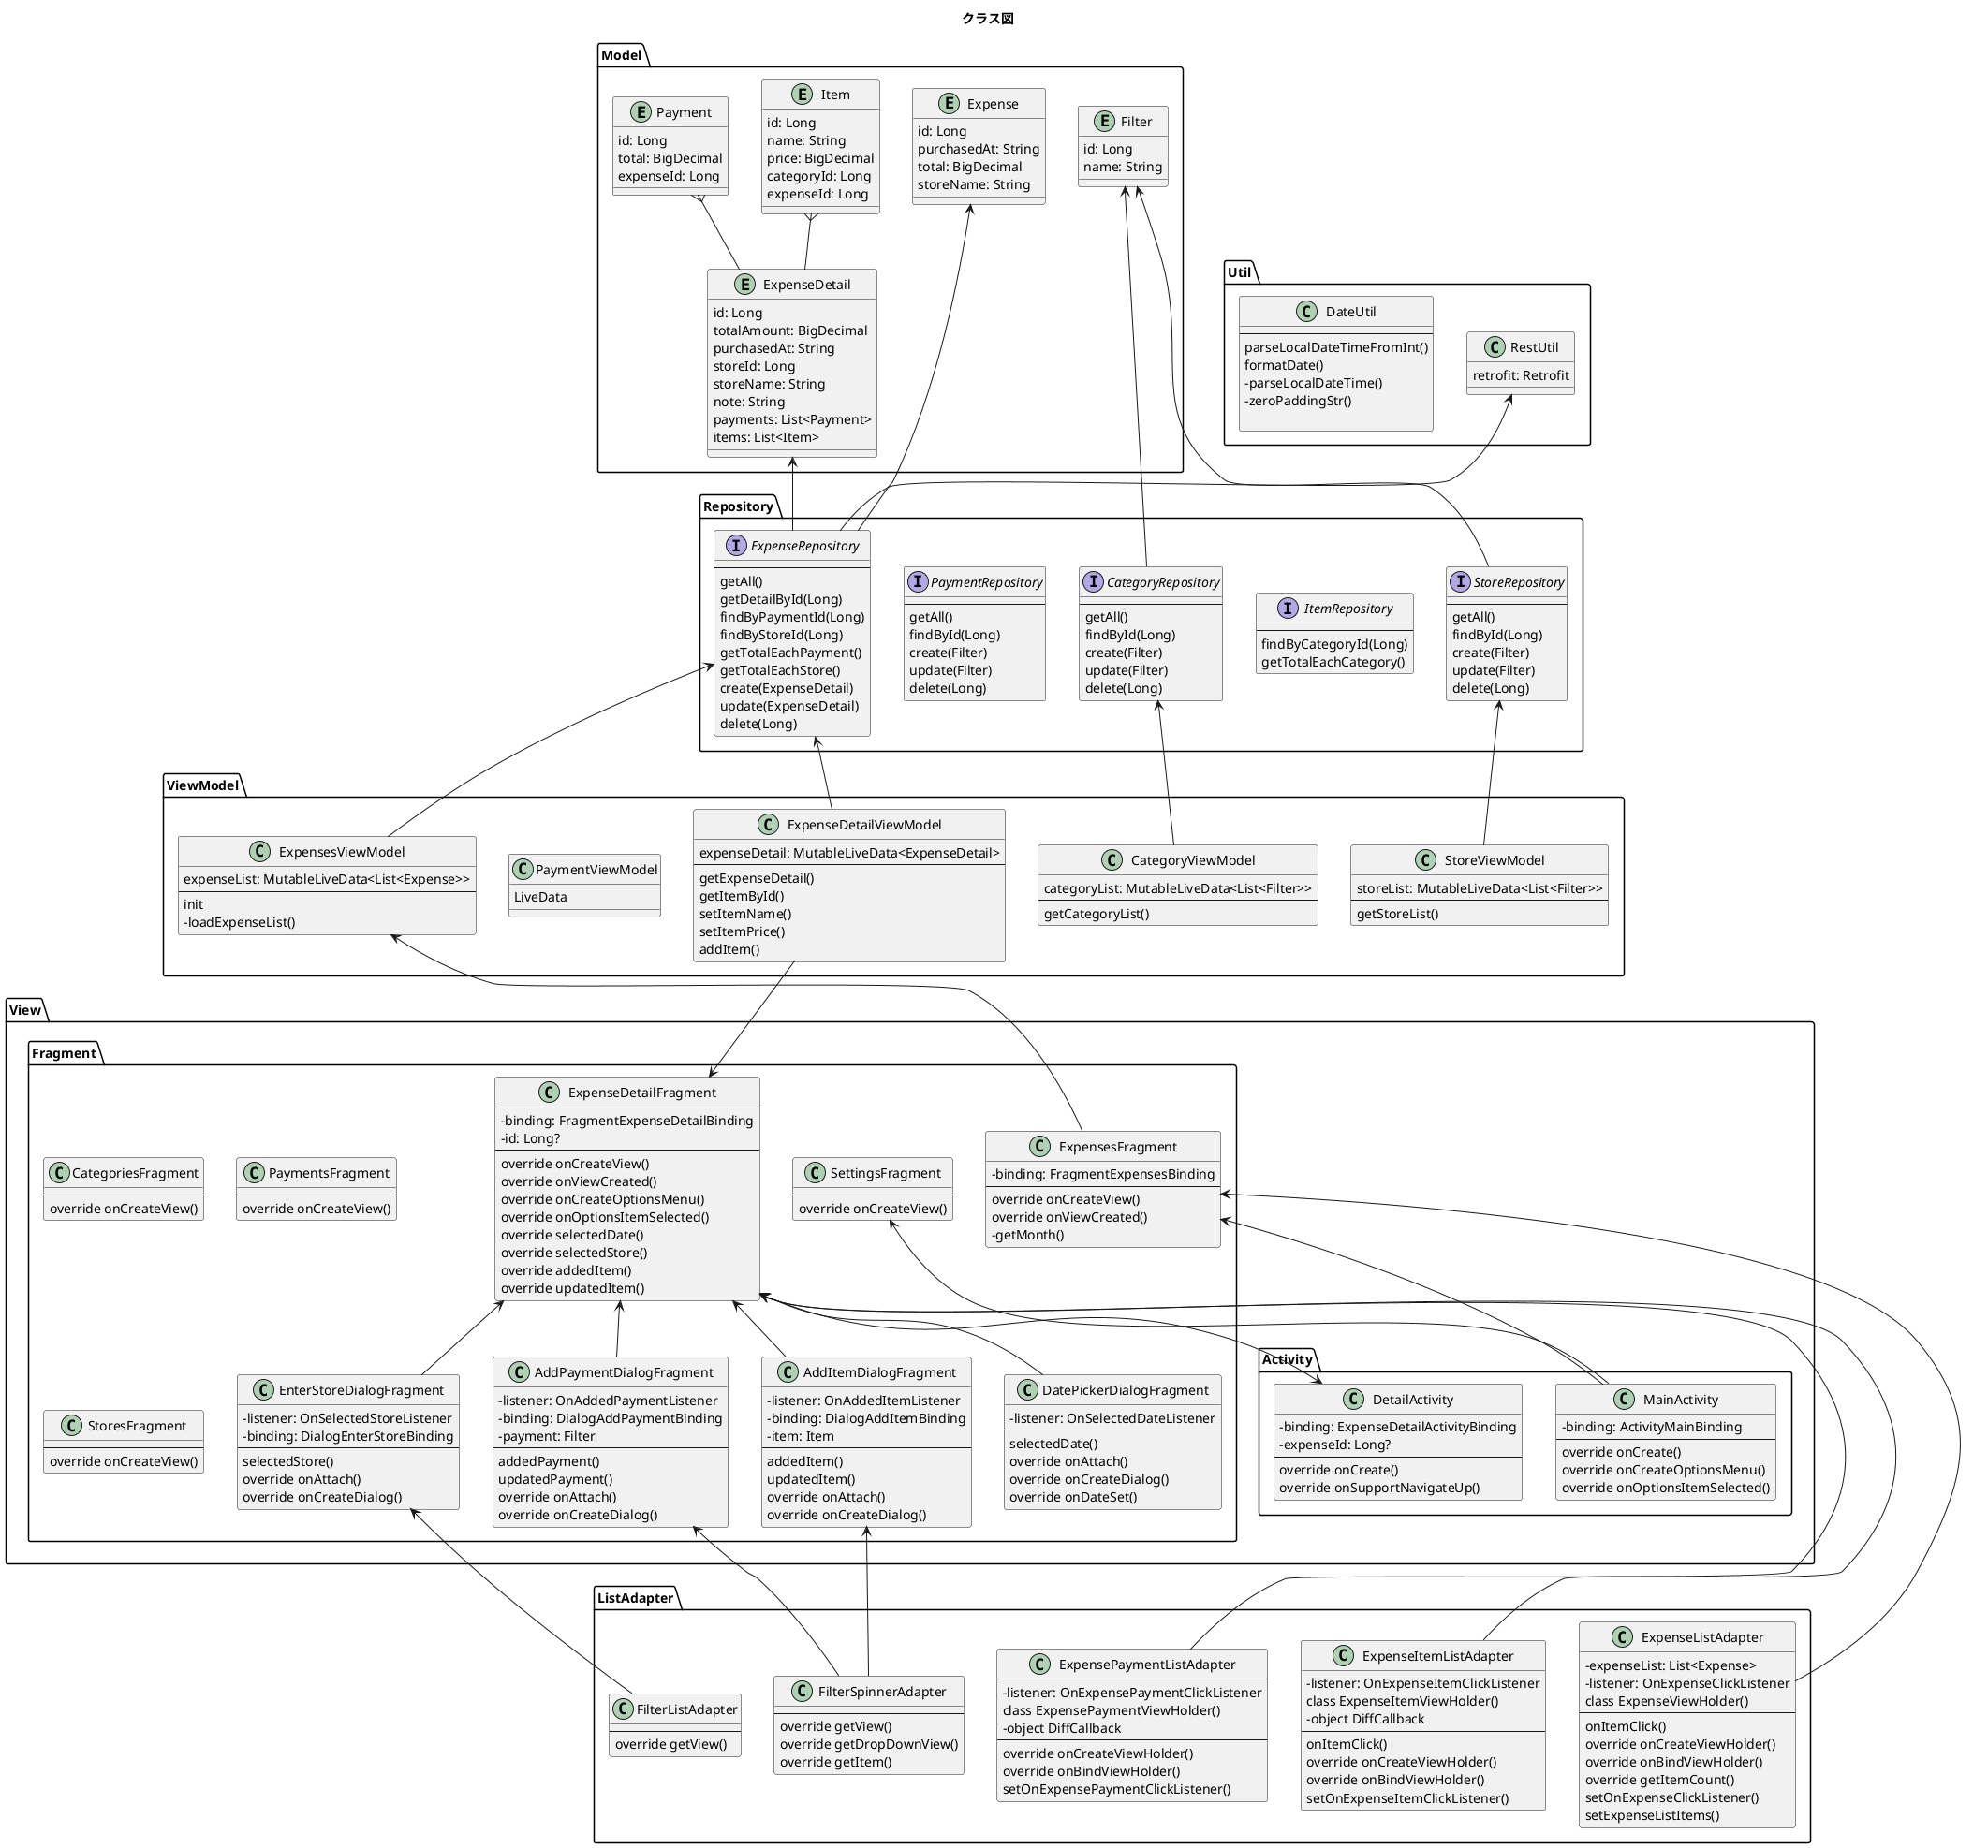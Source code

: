@startuml
skinparam classAttributeIconSize 0

title クラス図

package Model {

    Entity Expense {

        id: Long
        purchasedAt: String
        total: BigDecimal
        storeName: String
    }

    Entity ExpenseDetail {

        id: Long
        totalAmount: BigDecimal
        purchasedAt: String
        storeId: Long
        storeName: String
        note: String
        payments: List<Payment>
        items: List<Item>
    }

    Entity Item {

        id: Long
        name: String
        price: BigDecimal
        categoryId: Long
        expenseId: Long
    }

    Entity Filter {

        id: Long
        name: String
    }

    Entity Payment {

        id: Long
        total: BigDecimal
        expenseId: Long
    }

}
Payment }-- ExpenseDetail
Item }-- ExpenseDetail

package Repository {

    interface ExpenseRepository {
        --
        getAll()
        getDetailById(Long)
        findByPaymentId(Long)
        findByStoreId(Long)
        getTotalEachPayment()
        getTotalEachStore()
        create(ExpenseDetail)
        update(ExpenseDetail)
        delete(Long)
    }

    interface ItemRepository {
        --
        findByCategoryId(Long)
        getTotalEachCategory()
    }

    interface CategoryRepository {
        --
        getAll()
        findById(Long)
        create(Filter)
        update(Filter)
        delete(Long)
    }

    interface PaymentRepository {
        --
        getAll()
        findById(Long)
        create(Filter)
        update(Filter)
        delete(Long)
    }

    interface StoreRepository {
        --
        getAll()
        findById(Long)
        create(Filter)
        update(Filter)
        delete(Long)
    }
}

package ViewModel {

    class ExpensesViewModel {
        expenseList: MutableLiveData<List<Expense>>
        --
        init
        - loadExpenseList()
    }

    class ExpenseDetailViewModel {
        expenseDetail: MutableLiveData<ExpenseDetail>
        --
        getExpenseDetail()
        getItemById()
        setItemName()
        setItemPrice()
        addItem()
    }

    class CategoryViewModel {
        categoryList: MutableLiveData<List<Filter>>
        --
        getCategoryList()
    }

    class PaymentViewModel {
        LiveData
    }

    class StoreViewModel {
        storeList: MutableLiveData<List<Filter>>
        --
        getStoreList()
    }

}

package ListAdapter {

    class ExpenseListAdapter {
        - expenseList: List<Expense>
        - listener: OnExpenseClickListener
        class ExpenseViewHolder()
        --
        onItemClick()
        override onCreateViewHolder()
        override onBindViewHolder()
        override getItemCount()
        setOnExpenseClickListener()
        setExpenseListItems()
    }

    class ExpenseItemListAdapter {
        - listener: OnExpenseItemClickListener
        class ExpenseItemViewHolder()
        - object DiffCallback
        --
        onItemClick()
        override onCreateViewHolder()
        override onBindViewHolder()
        setOnExpenseItemClickListener()
    }

    class ExpensePaymentListAdapter {
        - listener: OnExpensePaymentClickListener
        class ExpensePaymentViewHolder()
        - object DiffCallback
        --
        override onCreateViewHolder()
        override onBindViewHolder()
        setOnExpensePaymentClickListener()
    }

    class FilterSpinnerAdapter {
        --
        override getView()
        override getDropDownView()
        override getItem()
    }

    class FilterListAdapter {
        --
        override getView()        
    }

}

package View {

    package Fragment {

        class ExpensesFragment {
            - binding: FragmentExpensesBinding
            --
            override onCreateView()
            override onViewCreated()
            - getMonth()
        }

        class CategoriesFragment {
            --
            override onCreateView()
        }

        class PaymentsFragment {
            --
            override onCreateView()
        }

        class StoresFragment {
            --
            override onCreateView()
        }

        class SettingsFragment {
            --
            override onCreateView()
        }

        class ExpenseDetailFragment {
            - binding: FragmentExpenseDetailBinding
            - id: Long?
            --
            override onCreateView()
            override onViewCreated()
            override onCreateOptionsMenu()
            override onOptionsItemSelected()
            override selectedDate()
            override selectedStore()
            override addedItem()
            override updatedItem()
        }

        class DatePickerDialogFragment {
            - listener: OnSelectedDateListener
            --
            selectedDate()
            override onAttach()
            override onCreateDialog()
            override onDateSet()
        }

        class EnterStoreDialogFragment {
            - listener: OnSelectedStoreListener
            - binding: DialogEnterStoreBinding
            --
            selectedStore()
            override onAttach()
            override onCreateDialog()
        }

        class AddItemDialogFragment {
            - listener: OnAddedItemListener
            - binding: DialogAddItemBinding
            - item: Item
            --
            addedItem()
            updatedItem()
            override onAttach()
            override onCreateDialog()
        }

        class AddPaymentDialogFragment {
            - listener: OnAddedPaymentListener
            - binding: DialogAddPaymentBinding
            - payment: Filter
            --
            addedPayment()
            updatedPayment()
            override onAttach()
            override onCreateDialog()
        }
    }

    package Activity {

        class MainActivity {
            - binding: ActivityMainBinding
            --
            override onCreate()
            override onCreateOptionsMenu()
            override onOptionsItemSelected()
        }
        
        class DetailActivity {
            - binding: ExpenseDetailActivityBinding
            - expenseId: Long?
            --
            override onCreate()
            override onSupportNavigateUp()
        }

    }
}

package Util {

    class RestUtil {
        retrofit: Retrofit
    }

    class DateUtil {
        --
        parseLocalDateTimeFromInt()
        formatDate()
        - parseLocalDateTime()
        - zeroPaddingStr()

    }

}

' RestUtil
RestUtil <-- ExpenseRepository

' Expenses
Expense <-- ExpenseRepository
ExpenseRepository <-- ExpensesViewModel
ExpensesViewModel <-- ExpensesFragment
ExpensesFragment <-- ExpenseListAdapter
ExpensesFragment <-- MainActivity

' ExpenseDetail
ExpenseDetail <-- ExpenseRepository
ExpenseRepository <-- ExpenseDetailViewModel
ExpenseDetailFragment <-- ExpenseDetailViewModel
ExpenseDetailFragment <-- ExpenseItemListAdapter
ExpenseDetailFragment <-- ExpensePaymentListAdapter
EnterStoreDialogFragment <-- FilterListAdapter
AddItemDialogFragment <-- FilterSpinnerAdapter
AddPaymentDialogFragment <-- FilterSpinnerAdapter
ExpenseDetailFragment <-- EnterStoreDialogFragment
ExpenseDetailFragment <-- AddItemDialogFragment
ExpenseDetailFragment <-- AddPaymentDialogFragment
ExpenseDetailFragment <-- DatePickerDialogFragment
DetailActivity <-- ExpenseDetailFragment

' Categories
Filter <-- CategoryRepository
CategoryRepository <-- CategoryViewModel

' Stores
Filter <-- StoreRepository
StoreRepository <-- StoreViewModel

' Payments

' Settings
SettingsFragment <-- MainActivity
@enduml